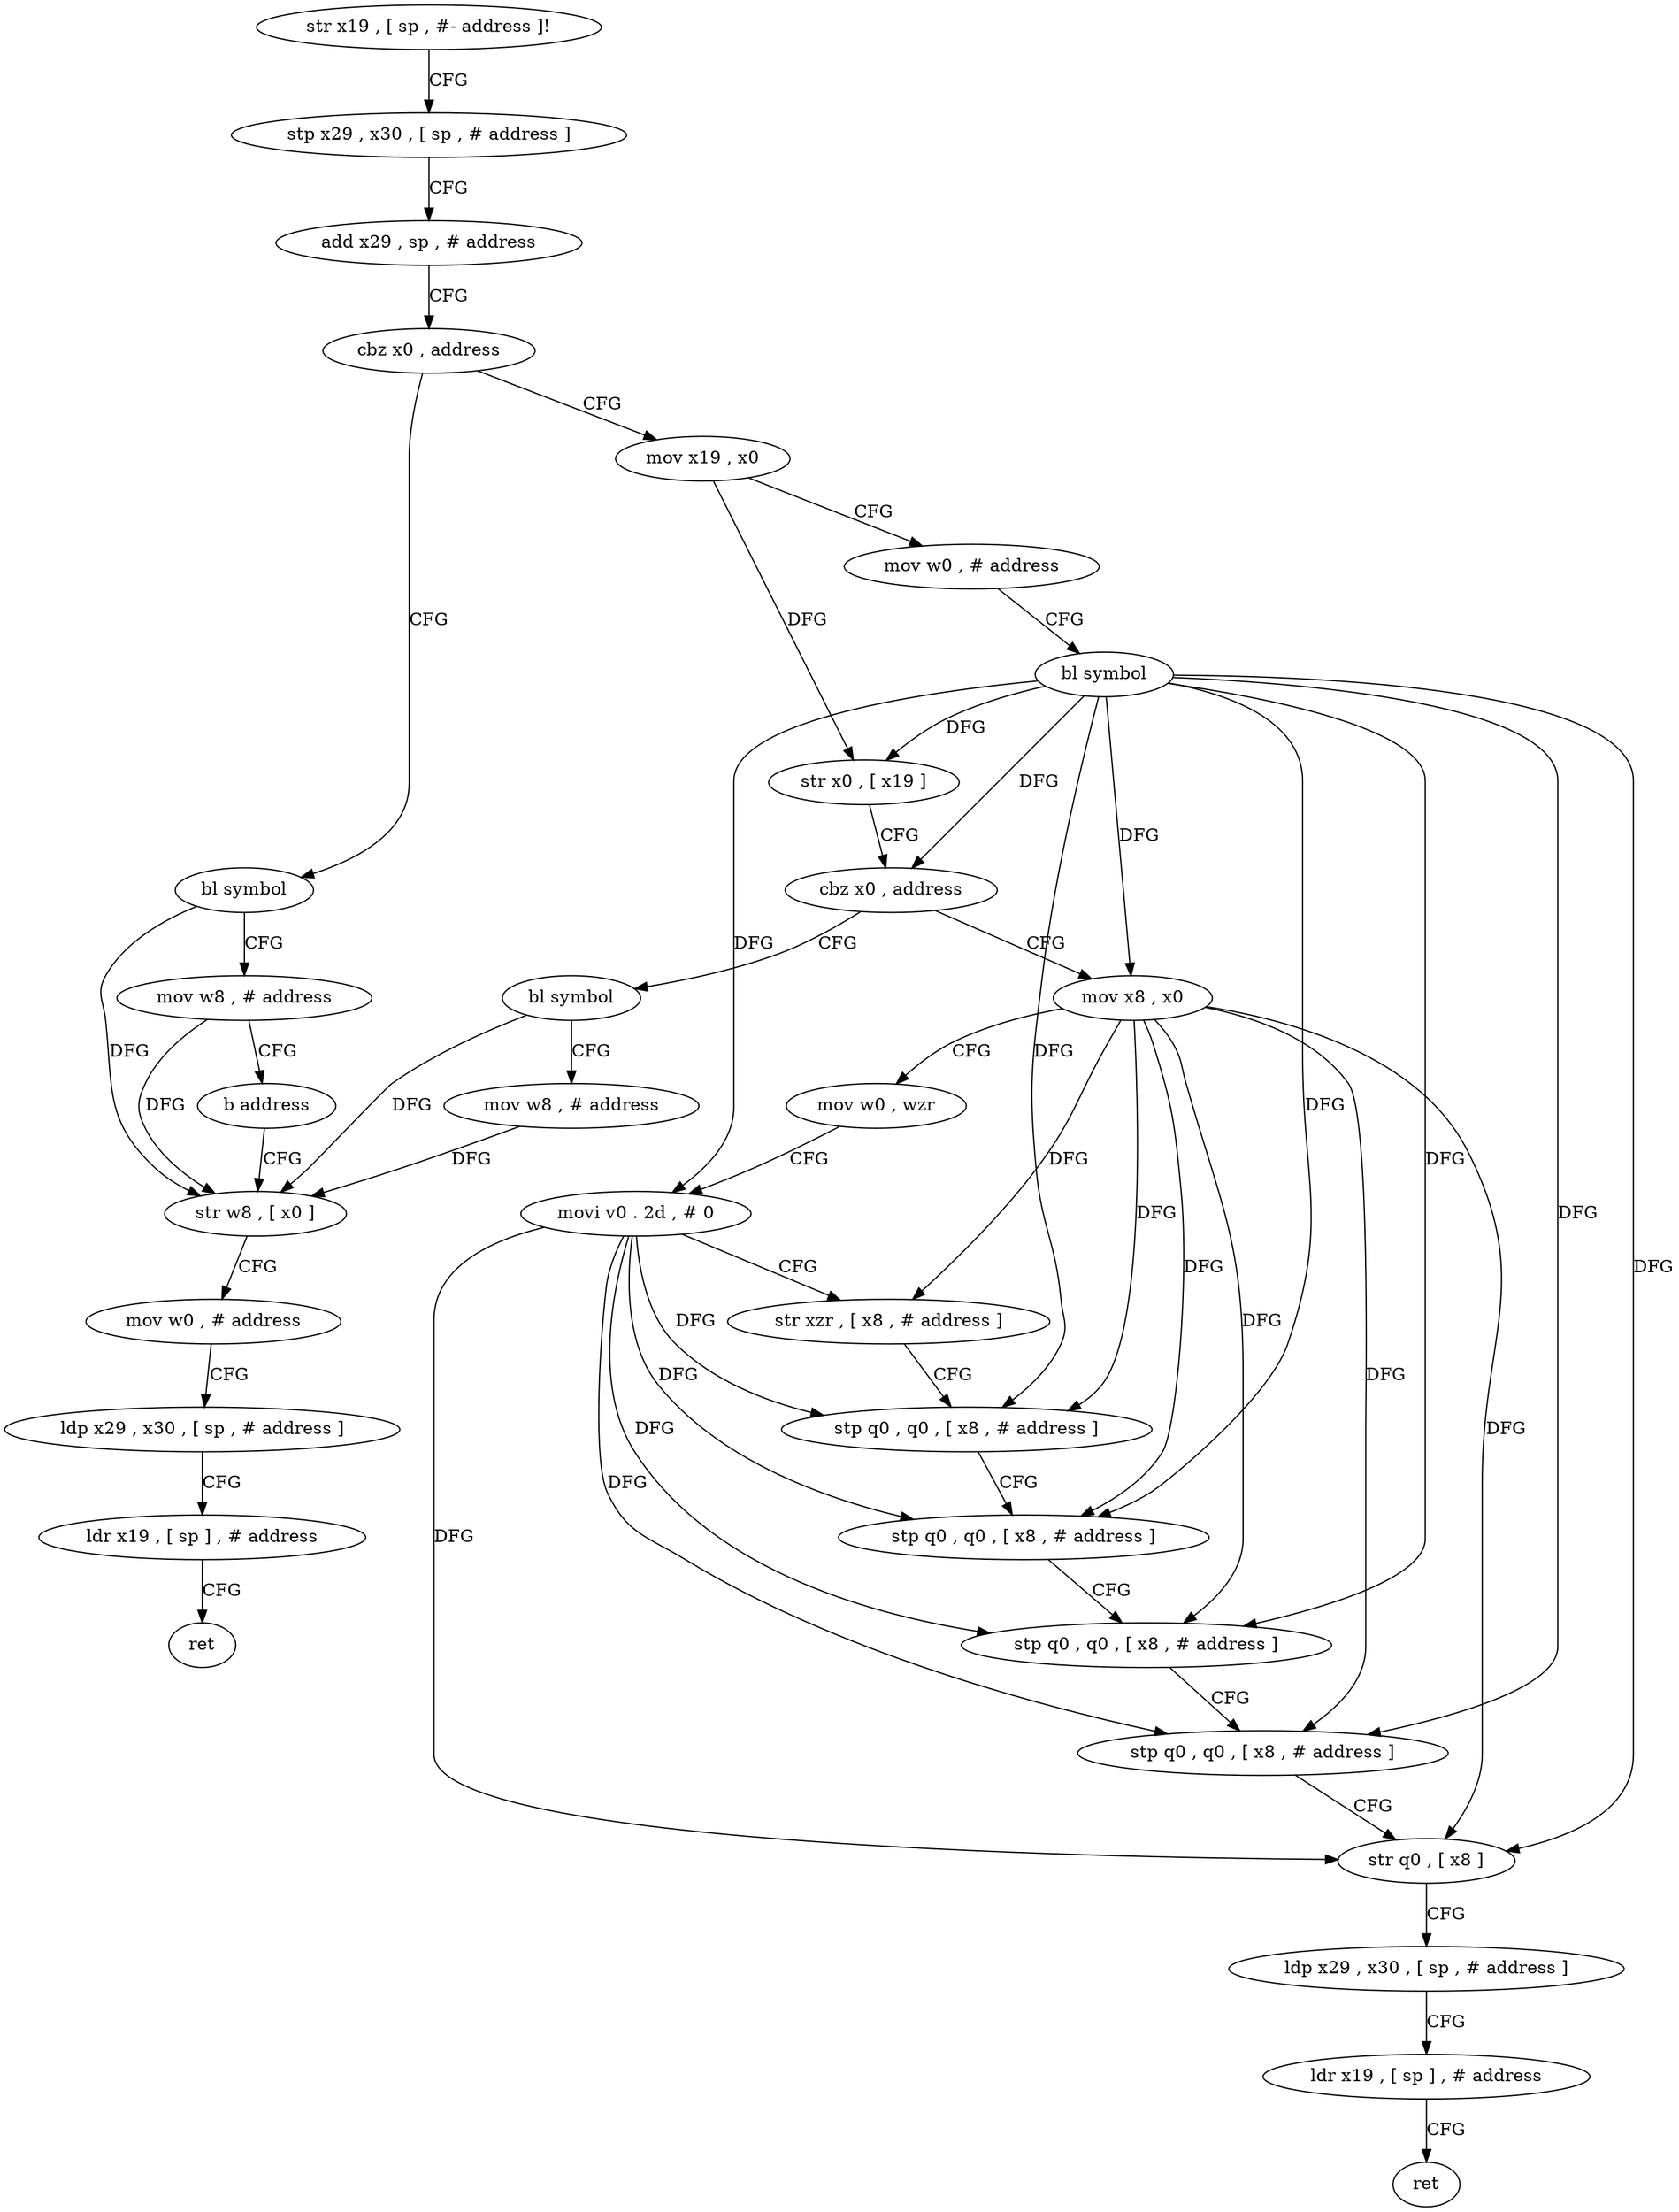 digraph "func" {
"127348" [label = "str x19 , [ sp , #- address ]!" ]
"127352" [label = "stp x29 , x30 , [ sp , # address ]" ]
"127356" [label = "add x29 , sp , # address" ]
"127360" [label = "cbz x0 , address" ]
"127432" [label = "bl symbol" ]
"127364" [label = "mov x19 , x0" ]
"127436" [label = "mov w8 , # address" ]
"127440" [label = "b address" ]
"127452" [label = "str w8 , [ x0 ]" ]
"127368" [label = "mov w0 , # address" ]
"127372" [label = "bl symbol" ]
"127376" [label = "str x0 , [ x19 ]" ]
"127380" [label = "cbz x0 , address" ]
"127444" [label = "bl symbol" ]
"127384" [label = "mov x8 , x0" ]
"127456" [label = "mov w0 , # address" ]
"127460" [label = "ldp x29 , x30 , [ sp , # address ]" ]
"127464" [label = "ldr x19 , [ sp ] , # address" ]
"127468" [label = "ret" ]
"127448" [label = "mov w8 , # address" ]
"127388" [label = "mov w0 , wzr" ]
"127392" [label = "movi v0 . 2d , # 0" ]
"127396" [label = "str xzr , [ x8 , # address ]" ]
"127400" [label = "stp q0 , q0 , [ x8 , # address ]" ]
"127404" [label = "stp q0 , q0 , [ x8 , # address ]" ]
"127408" [label = "stp q0 , q0 , [ x8 , # address ]" ]
"127412" [label = "stp q0 , q0 , [ x8 , # address ]" ]
"127416" [label = "str q0 , [ x8 ]" ]
"127420" [label = "ldp x29 , x30 , [ sp , # address ]" ]
"127424" [label = "ldr x19 , [ sp ] , # address" ]
"127428" [label = "ret" ]
"127348" -> "127352" [ label = "CFG" ]
"127352" -> "127356" [ label = "CFG" ]
"127356" -> "127360" [ label = "CFG" ]
"127360" -> "127432" [ label = "CFG" ]
"127360" -> "127364" [ label = "CFG" ]
"127432" -> "127436" [ label = "CFG" ]
"127432" -> "127452" [ label = "DFG" ]
"127364" -> "127368" [ label = "CFG" ]
"127364" -> "127376" [ label = "DFG" ]
"127436" -> "127440" [ label = "CFG" ]
"127436" -> "127452" [ label = "DFG" ]
"127440" -> "127452" [ label = "CFG" ]
"127452" -> "127456" [ label = "CFG" ]
"127368" -> "127372" [ label = "CFG" ]
"127372" -> "127376" [ label = "DFG" ]
"127372" -> "127380" [ label = "DFG" ]
"127372" -> "127384" [ label = "DFG" ]
"127372" -> "127392" [ label = "DFG" ]
"127372" -> "127400" [ label = "DFG" ]
"127372" -> "127404" [ label = "DFG" ]
"127372" -> "127408" [ label = "DFG" ]
"127372" -> "127412" [ label = "DFG" ]
"127372" -> "127416" [ label = "DFG" ]
"127376" -> "127380" [ label = "CFG" ]
"127380" -> "127444" [ label = "CFG" ]
"127380" -> "127384" [ label = "CFG" ]
"127444" -> "127448" [ label = "CFG" ]
"127444" -> "127452" [ label = "DFG" ]
"127384" -> "127388" [ label = "CFG" ]
"127384" -> "127396" [ label = "DFG" ]
"127384" -> "127400" [ label = "DFG" ]
"127384" -> "127404" [ label = "DFG" ]
"127384" -> "127408" [ label = "DFG" ]
"127384" -> "127412" [ label = "DFG" ]
"127384" -> "127416" [ label = "DFG" ]
"127456" -> "127460" [ label = "CFG" ]
"127460" -> "127464" [ label = "CFG" ]
"127464" -> "127468" [ label = "CFG" ]
"127448" -> "127452" [ label = "DFG" ]
"127388" -> "127392" [ label = "CFG" ]
"127392" -> "127396" [ label = "CFG" ]
"127392" -> "127400" [ label = "DFG" ]
"127392" -> "127404" [ label = "DFG" ]
"127392" -> "127408" [ label = "DFG" ]
"127392" -> "127412" [ label = "DFG" ]
"127392" -> "127416" [ label = "DFG" ]
"127396" -> "127400" [ label = "CFG" ]
"127400" -> "127404" [ label = "CFG" ]
"127404" -> "127408" [ label = "CFG" ]
"127408" -> "127412" [ label = "CFG" ]
"127412" -> "127416" [ label = "CFG" ]
"127416" -> "127420" [ label = "CFG" ]
"127420" -> "127424" [ label = "CFG" ]
"127424" -> "127428" [ label = "CFG" ]
}
